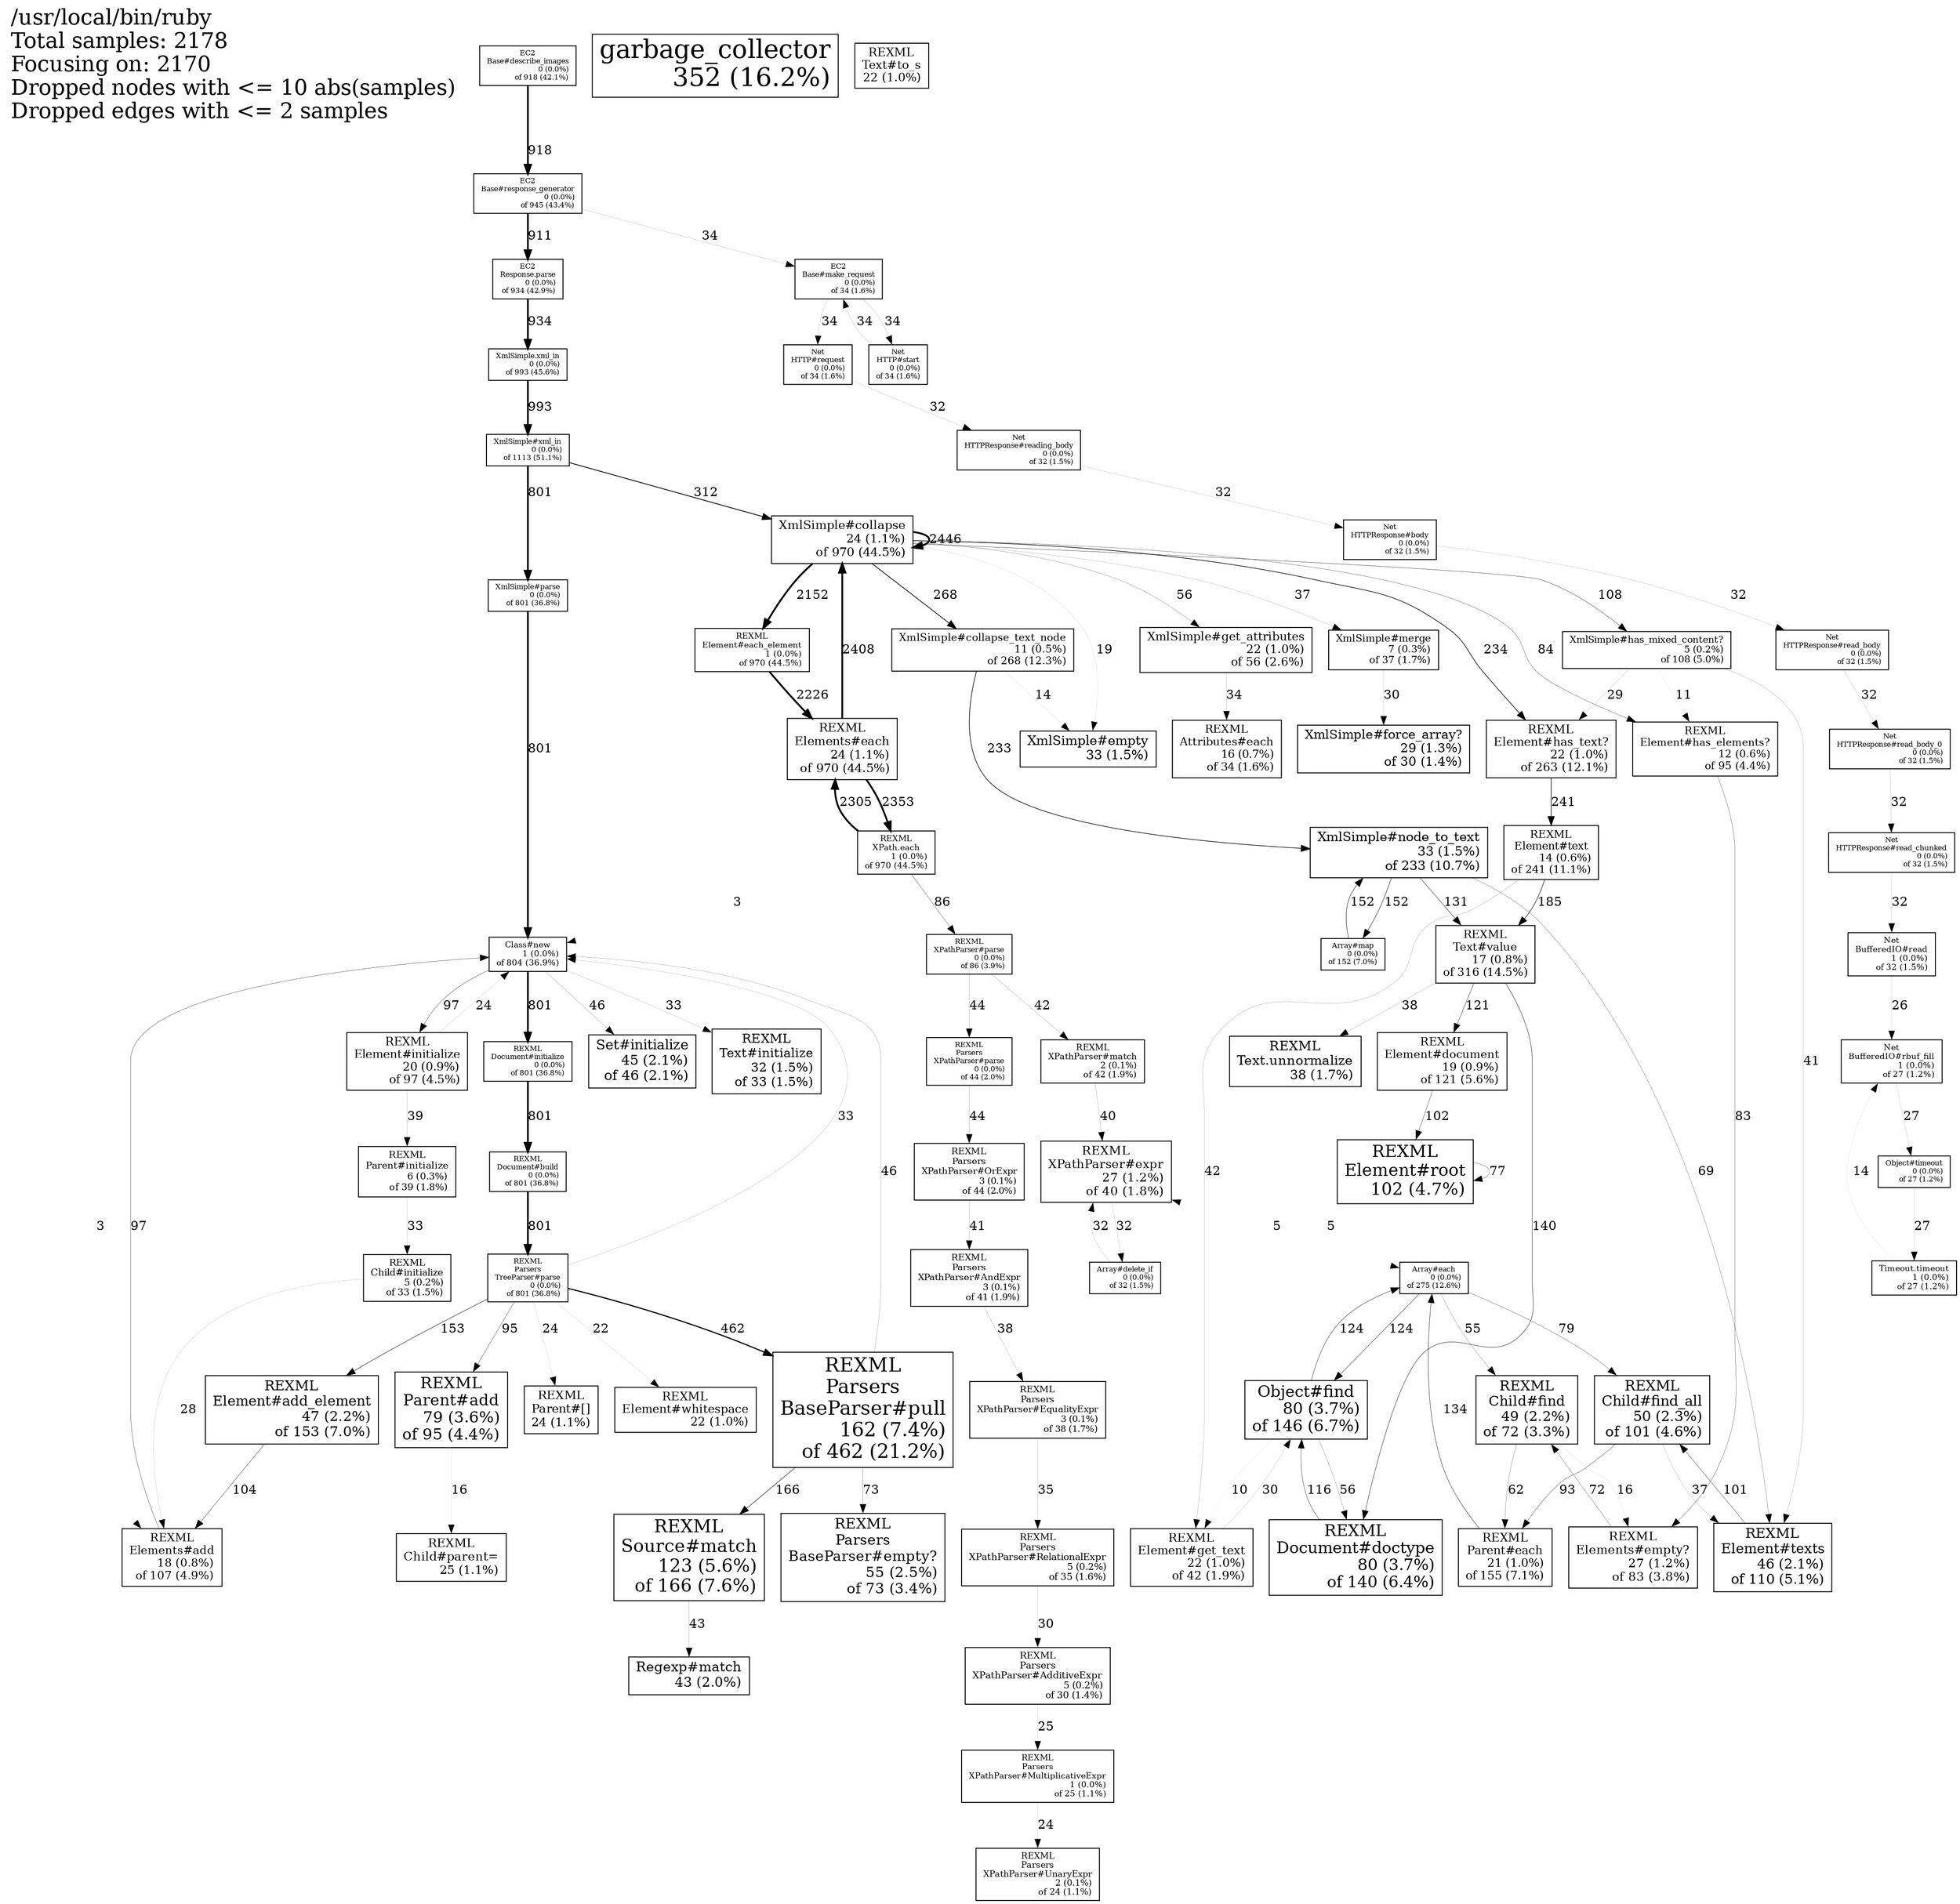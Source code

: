 digraph "/usr/local/bin/ruby; 2178 samples" {
node [width=0.375,height=0.25];
Legend [shape=box,fontsize=24,shape=plaintext,label="/usr/local/bin/ruby\lTotal samples: 2178\lFocusing on: 2170\lDropped nodes with <= 10 abs(samples)\lDropped edges with <= 2 samples\l"];
N1 [label="XmlSimple#xml_in\n0 (0.0%)\rof 1113 (51.1%)\r",shape=box,fontsize=8.0];
N2 [label="XmlSimple.xml_in\n0 (0.0%)\rof 993 (45.6%)\r",shape=box,fontsize=8.0];
N3 [label="REXML\nElement#each_element\n1 (0.0%)\rof 970 (44.5%)\r",shape=box,fontsize=9.1];
N4 [label="REXML\nElements#each\n24 (1.1%)\rof 970 (44.5%)\r",shape=box,fontsize=13.3];
N5 [label="XmlSimple#collapse\n24 (1.1%)\rof 970 (44.5%)\r",shape=box,fontsize=13.3];
N6 [label="REXML\nXPath.each\n1 (0.0%)\rof 970 (44.5%)\r",shape=box,fontsize=9.1];
N7 [label="EC2\nBase#response_generator\n0 (0.0%)\rof 945 (43.4%)\r",shape=box,fontsize=8.0];
N8 [label="EC2\nResponse.parse\n0 (0.0%)\rof 934 (42.9%)\r",shape=box,fontsize=8.0];
N9 [label="EC2\nBase#describe_images\n0 (0.0%)\rof 918 (42.1%)\r",shape=box,fontsize=8.0];
N10 [label="Class#new\n1 (0.0%)\rof 804 (36.9%)\r",shape=box,fontsize=9.1];
N11 [label="REXML\nParsers\nTreeParser#parse\n0 (0.0%)\rof 801 (36.8%)\r",shape=box,fontsize=8.0];
N12 [label="REXML\nDocument#build\n0 (0.0%)\rof 801 (36.8%)\r",shape=box,fontsize=8.0];
N13 [label="XmlSimple#parse\n0 (0.0%)\rof 801 (36.8%)\r",shape=box,fontsize=8.0];
N14 [label="REXML\nDocument#initialize\n0 (0.0%)\rof 801 (36.8%)\r",shape=box,fontsize=8.0];
N15 [label="REXML\nParsers\nBaseParser#pull\n162 (7.4%)\rof 462 (21.2%)\r",shape=box,fontsize=21.7];
N16 [label="garbage_collector\n352 (16.2%)\r",shape=box,fontsize=28.1];
N17 [label="REXML\nText#value\n17 (0.8%)\rof 316 (14.5%)\r",shape=box,fontsize=12.4];
N18 [label="Array#each\n0 (0.0%)\rof 275 (12.6%)\r",shape=box,fontsize=8.0];
N19 [label="XmlSimple#collapse_text_node\n11 (0.5%)\rof 268 (12.3%)\r",shape=box,fontsize=11.6];
N20 [label="REXML\nElement#has_text?\n22 (1.0%)\rof 263 (12.1%)\r",shape=box,fontsize=13.0];
N21 [label="REXML\nElement#text\n14 (0.6%)\rof 241 (11.1%)\r",shape=box,fontsize=12.0];
N22 [label="XmlSimple#node_to_text\n33 (1.5%)\rof 233 (10.7%)\r",shape=box,fontsize=14.2];
N23 [label="REXML\nSource#match\n123 (5.6%)\rof 166 (7.6%)\r",shape=box,fontsize=19.9];
N24 [label="REXML\nParent#each\n21 (1.0%)\rof 155 (7.1%)\r",shape=box,fontsize=12.9];
N25 [label="REXML\nElement#add_element\n47 (2.2%)\rof 153 (7.0%)\r",shape=box,fontsize=15.4];
N26 [label="Array#map\n0 (0.0%)\rof 152 (7.0%)\r",shape=box,fontsize=8.0];
N27 [label="Object#find\n80 (3.7%)\rof 146 (6.7%)\r",shape=box,fontsize=17.6];
N28 [label="REXML\nDocument#doctype\n80 (3.7%)\rof 140 (6.4%)\r",shape=box,fontsize=17.6];
N29 [label="REXML\nElement#document\n19 (0.9%)\rof 121 (5.6%)\r",shape=box,fontsize=12.7];
N30 [label="REXML\nElement#texts\n46 (2.1%)\rof 110 (5.1%)\r",shape=box,fontsize=15.3];
N31 [label="XmlSimple#has_mixed_content?\n5 (0.2%)\rof 108 (5.0%)\r",shape=box,fontsize=10.4];
N32 [label="REXML\nElements#add\n18 (0.8%)\rof 107 (4.9%)\r",shape=box,fontsize=12.6];
N33 [label="REXML\nElement#root\n102 (4.7%)\r",shape=box,fontsize=18.8];
N34 [label="REXML\nChild#find_all\n50 (2.3%)\rof 101 (4.6%)\r",shape=box,fontsize=15.6];
N35 [label="REXML\nElement#initialize\n20 (0.9%)\rof 97 (4.5%)\r",shape=box,fontsize=12.8];
N36 [label="REXML\nParent#add\n79 (3.6%)\rof 95 (4.4%)\r",shape=box,fontsize=17.5];
N37 [label="REXML\nElement#has_elements?\n12 (0.6%)\rof 95 (4.4%)\r",shape=box,fontsize=11.7];
N38 [label="REXML\nXPathParser#parse\n0 (0.0%)\rof 86 (3.9%)\r",shape=box,fontsize=8.0];
N39 [label="REXML\nElements#empty?\n27 (1.2%)\rof 83 (3.8%)\r",shape=box,fontsize=13.6];
N40 [label="REXML\nParsers\nBaseParser#empty?\n55 (2.5%)\rof 73 (3.4%)\r",shape=box,fontsize=16.0];
N41 [label="REXML\nChild#find\n49 (2.2%)\rof 72 (3.3%)\r",shape=box,fontsize=15.5];
N42 [label="XmlSimple#get_attributes\n22 (1.0%)\rof 56 (2.6%)\r",shape=box,fontsize=13.0];
N43 [label="Set#initialize\n45 (2.1%)\rof 46 (2.1%)\r",shape=box,fontsize=15.2];
N44 [label="REXML\nParsers\nXPathParser#parse\n0 (0.0%)\rof 44 (2.0%)\r",shape=box,fontsize=8.0];
N45 [label="REXML\nParsers\nXPathParser#OrExpr\n3 (0.1%)\rof 44 (2.0%)\r",shape=box,fontsize=9.9];
N46 [label="Regexp#match\n43 (2.0%)\r",shape=box,fontsize=15.0];
N47 [label="REXML\nXPathParser#match\n2 (0.1%)\rof 42 (1.9%)\r",shape=box,fontsize=9.5];
N48 [label="REXML\nElement#get_text\n22 (1.0%)\rof 42 (1.9%)\r",shape=box,fontsize=13.0];
N49 [label="REXML\nParsers\nXPathParser#AndExpr\n3 (0.1%)\rof 41 (1.9%)\r",shape=box,fontsize=9.9];
N50 [label="REXML\nXPathParser#expr\n27 (1.2%)\rof 40 (1.8%)\r",shape=box,fontsize=13.6];
N51 [label="REXML\nParent#initialize\n6 (0.3%)\rof 39 (1.8%)\r",shape=box,fontsize=10.6];
N52 [label="REXML\nText.unnormalize\n38 (1.7%)\r",shape=box,fontsize=14.6];
N53 [label="REXML\nParsers\nXPathParser#EqualityExpr\n3 (0.1%)\rof 38 (1.7%)\r",shape=box,fontsize=9.9];
N54 [label="XmlSimple#merge\n7 (0.3%)\rof 37 (1.7%)\r",shape=box,fontsize=10.8];
N55 [label="REXML\nParsers\nXPathParser#RelationalExpr\n5 (0.2%)\rof 35 (1.6%)\r",shape=box,fontsize=10.4];
N56 [label="Net\nHTTP#request\n0 (0.0%)\rof 34 (1.6%)\r",shape=box,fontsize=8.0];
N57 [label="EC2\nBase#make_request\n0 (0.0%)\rof 34 (1.6%)\r",shape=box,fontsize=8.0];
N58 [label="Net\nHTTP#start\n0 (0.0%)\rof 34 (1.6%)\r",shape=box,fontsize=8.0];
N59 [label="REXML\nAttributes#each\n16 (0.7%)\rof 34 (1.6%)\r",shape=box,fontsize=12.3];
N60 [label="REXML\nChild#initialize\n5 (0.2%)\rof 33 (1.5%)\r",shape=box,fontsize=10.4];
N61 [label="XmlSimple#empty\n33 (1.5%)\r",shape=box,fontsize=14.2];
N62 [label="REXML\nText#initialize\n32 (1.5%)\rof 33 (1.5%)\r",shape=box,fontsize=14.1];
N63 [label="Net\nHTTPResponse#read_body_0\n0 (0.0%)\rof 32 (1.5%)\r",shape=box,fontsize=8.0];
N64 [label="Net\nHTTPResponse#read_chunked\n0 (0.0%)\rof 32 (1.5%)\r",shape=box,fontsize=8.0];
N65 [label="Net\nHTTPResponse#read_body\n0 (0.0%)\rof 32 (1.5%)\r",shape=box,fontsize=8.0];
N66 [label="Net\nHTTPResponse#reading_body\n0 (0.0%)\rof 32 (1.5%)\r",shape=box,fontsize=8.0];
N67 [label="Net\nBufferedIO#read\n1 (0.0%)\rof 32 (1.5%)\r",shape=box,fontsize=9.1];
N68 [label="Net\nHTTPResponse#body\n0 (0.0%)\rof 32 (1.5%)\r",shape=box,fontsize=8.0];
N69 [label="Array#delete_if\n0 (0.0%)\rof 32 (1.5%)\r",shape=box,fontsize=8.0];
N70 [label="XmlSimple#force_array?\n29 (1.3%)\rof 30 (1.4%)\r",shape=box,fontsize=13.8];
N71 [label="REXML\nParsers\nXPathParser#AdditiveExpr\n5 (0.2%)\rof 30 (1.4%)\r",shape=box,fontsize=10.4];
N72 [label="Timeout.timeout\n1 (0.0%)\rof 27 (1.2%)\r",shape=box,fontsize=9.1];
N73 [label="Net\nBufferedIO#rbuf_fill\n1 (0.0%)\rof 27 (1.2%)\r",shape=box,fontsize=9.1];
N74 [label="Object#timeout\n0 (0.0%)\rof 27 (1.2%)\r",shape=box,fontsize=8.0];
N75 [label="REXML\nParsers\nXPathParser#MultiplicativeExpr\n1 (0.0%)\rof 25 (1.1%)\r",shape=box,fontsize=9.1];
N76 [label="REXML\nChild#parent=\n25 (1.1%)\r",shape=box,fontsize=13.4];
N77 [label="REXML\nParsers\nXPathParser#UnaryExpr\n2 (0.1%)\rof 24 (1.1%)\r",shape=box,fontsize=9.5];
N78 [label="REXML\nParent#[]\n24 (1.1%)\r",shape=box,fontsize=13.3];
N79 [label="REXML\nText#to_s\n22 (1.0%)\r",shape=box,fontsize=13.0];
N80 [label="REXML\nElement#whitespace\n22 (1.0%)\r",shape=box,fontsize=13.0];
N17 -> N52 [label=38, weight=12, style="setlinewidth(0.105069)"];
N23 -> N46 [label=43, weight=13, style="setlinewidth(0.118894)"];
N4 -> N6 [label=2353, weight=229, style="setlinewidth(2.000000)"];
N35 -> N10 [label=24, weight=9, style="setlinewidth(0.066359)"];
N22 -> N26 [label=152, weight=33, style="setlinewidth(0.420276)"];
N6 -> N4 [label=2305, weight=225, style="setlinewidth(2.000000)"];
N10 -> N62 [label=33, weight=11, style="setlinewidth(0.091244)"];
N17 -> N29 [label=121, weight=28, style="setlinewidth(0.334562)"];
N57 -> N58 [label=34, weight=11, style="setlinewidth(0.094009)"];
N63 -> N64 [label=32, weight=11, style="setlinewidth(0.088479)"];
N5 -> N61 [label=19, weight=7, style="setlinewidth(0.052535)"];
N21 -> N48 [label=42, weight=13, style="setlinewidth(0.116129)"];
N24 -> N18 [label=134, weight=30, style="setlinewidth(0.370507)"];
N15 -> N10 [label=46, weight=14, style="setlinewidth(0.127189)"];
N35 -> N51 [label=39, weight=12, style="setlinewidth(0.107834)"];
N31 -> N30 [label=41, weight=13, style="setlinewidth(0.113364)"];
N69 -> N50 [label=32, weight=11, style="setlinewidth(0.088479)"];
N10 -> N35 [label=97, weight=24, style="setlinewidth(0.268203)"];
N55 -> N71 [label=30, weight=10, style="setlinewidth(0.082949)"];
N5 -> N31 [label=108, weight=26, style="setlinewidth(0.298618)"];
N15 -> N23 [label=166, weight=35, style="setlinewidth(0.458986)"];
N50 -> N69 [label=32, weight=11, style="setlinewidth(0.088479)"];
N21 -> N17 [label=185, weight=38, style="setlinewidth(0.511521)"];
N39 -> N41 [label=72, weight=19, style="setlinewidth(0.199078)"];
N18 -> N41 [label=55, weight=16, style="setlinewidth(0.152074)"];
N27 -> N18 [label=124, weight=29, style="setlinewidth(0.342857)"];
N53 -> N55 [label=35, weight=12, style="setlinewidth(0.096774)"];
N75 -> N77 [label=24, weight=9, style="setlinewidth(0.066359)"];
N57 -> N56 [label=34, weight=11, style="setlinewidth(0.094009)"];
N5 -> N19 [label=268, weight=50, style="setlinewidth(0.741014)"];
N58 -> N57 [label=34, weight=11, style="setlinewidth(0.094009)"];
N41 -> N24 [label=62, weight=17, style="setlinewidth(0.171429)"];
N47 -> N50 [label=40, weight=13, style="setlinewidth(0.110599)"];
N41 -> N39 [label=16, weight=6, style="setlinewidth(0.044240)"];
N15 -> N40 [label=73, weight=20, style="setlinewidth(0.201843)"];
N5 -> N37 [label=84, weight=22, style="setlinewidth(0.232258)"];
N74 -> N72 [label=27, weight=10, style="setlinewidth(0.074654)"];
N14 -> N12 [label=801, weight=107, style="setlinewidth(2.000000)"];
N64 -> N67 [label=32, weight=11, style="setlinewidth(0.088479)"];
N17 -> N28 [label=140, weight=31, style="setlinewidth(0.387097)"];
N10 -> N14 [label=801, weight=107, style="setlinewidth(2.000000)"];
N20 -> N21 [label=241, weight=46, style="setlinewidth(0.666359)"];
N11 -> N10 [label=33, weight=11, style="setlinewidth(0.091244)"];
N72 -> N73 [label=14, weight=6, style="setlinewidth(0.038710)"];
N27 -> N28 [label=56, weight=16, style="setlinewidth(0.154839)"];
N56 -> N66 [label=32, weight=11, style="setlinewidth(0.088479)"];
N48 -> N27 [label=30, weight=10, style="setlinewidth(0.082949)"];
N22 -> N30 [label=69, weight=19, style="setlinewidth(0.190783)"];
N18 -> N27 [label=124, weight=29, style="setlinewidth(0.342857)"];
N65 -> N63 [label=32, weight=11, style="setlinewidth(0.088479)"];
N11 -> N80 [label=22, weight=8, style="setlinewidth(0.060829)"];
N33 -> N33 [label=77, weight=20, style="setlinewidth(0.212903)"];
N4 -> N5 [label=2408, weight=232, style="setlinewidth(2.000000)"];
N50 -> N18 [label=5, weight=3, style="setlinewidth(0.013825)"];
N13 -> N10 [label=801, weight=107, style="setlinewidth(2.000000)"];
N28 -> N27 [label=116, weight=27, style="setlinewidth(0.320737)"];
N8 -> N2 [label=934, weight=120, style="setlinewidth(2.000000)"];
N5 -> N5 [label=2446, weight=235, style="setlinewidth(2.000000)"];
N49 -> N53 [label=38, weight=12, style="setlinewidth(0.105069)"];
N5 -> N3 [label=2152, weight=215, style="setlinewidth(2.000000)"];
N10 -> N32 [label=3, weight=2, style="setlinewidth(0.008295)"];
N19 -> N22 [label=233, weight=45, style="setlinewidth(0.644240)"];
N42 -> N59 [label=34, weight=11, style="setlinewidth(0.094009)"];
N6 -> N38 [label=86, weight=22, style="setlinewidth(0.237788)"];
N54 -> N70 [label=30, weight=10, style="setlinewidth(0.082949)"];
N44 -> N45 [label=44, weight=14, style="setlinewidth(0.121659)"];
N34 -> N24 [label=93, weight=23, style="setlinewidth(0.257143)"];
N12 -> N11 [label=801, weight=107, style="setlinewidth(2.000000)"];
N1 -> N5 [label=312, weight=55, style="setlinewidth(0.862673)"];
N11 -> N78 [label=24, weight=9, style="setlinewidth(0.066359)"];
N31 -> N37 [label=11, weight=5, style="setlinewidth(0.030415)"];
N71 -> N75 [label=25, weight=9, style="setlinewidth(0.069124)"];
N3 -> N4 [label=2226, weight=220, style="setlinewidth(2.000000)"];
N11 -> N15 [label=462, weight=73, style="setlinewidth(1.277419)"];
N7 -> N57 [label=34, weight=11, style="setlinewidth(0.094009)"];
N38 -> N47 [label=42, weight=13, style="setlinewidth(0.116129)"];
N32 -> N10 [label=97, weight=24, style="setlinewidth(0.268203)"];
N1 -> N13 [label=801, weight=107, style="setlinewidth(2.000000)"];
N31 -> N20 [label=29, weight=10, style="setlinewidth(0.080184)"];
N5 -> N54 [label=37, weight=12, style="setlinewidth(0.102304)"];
N27 -> N48 [label=10, weight=5, style="setlinewidth(0.027650)"];
N22 -> N17 [label=131, weight=30, style="setlinewidth(0.362212)"];
N73 -> N74 [label=27, weight=10, style="setlinewidth(0.074654)"];
N45 -> N49 [label=41, weight=13, style="setlinewidth(0.113364)"];
N66 -> N68 [label=32, weight=11, style="setlinewidth(0.088479)"];
N26 -> N22 [label=152, weight=33, style="setlinewidth(0.420276)"];
N11 -> N36 [label=95, weight=24, style="setlinewidth(0.262673)"];
N37 -> N39 [label=83, weight=22, style="setlinewidth(0.229493)"];
N7 -> N8 [label=911, weight=117, style="setlinewidth(2.000000)"];
N60 -> N32 [label=28, weight=10, style="setlinewidth(0.077419)"];
N9 -> N7 [label=918, weight=118, style="setlinewidth(2.000000)"];
N18 -> N50 [label=5, weight=3, style="setlinewidth(0.013825)"];
N10 -> N43 [label=46, weight=14, style="setlinewidth(0.127189)"];
N38 -> N44 [label=44, weight=14, style="setlinewidth(0.121659)"];
N2 -> N1 [label=993, weight=125, style="setlinewidth(2.000000)"];
N51 -> N60 [label=33, weight=11, style="setlinewidth(0.091244)"];
N67 -> N73 [label=26, weight=9, style="setlinewidth(0.071889)"];
N18 -> N34 [label=79, weight=21, style="setlinewidth(0.218433)"];
N68 -> N65 [label=32, weight=11, style="setlinewidth(0.088479)"];
N29 -> N33 [label=102, weight=25, style="setlinewidth(0.282028)"];
N5 -> N42 [label=56, weight=16, style="setlinewidth(0.154839)"];
N6 -> N10 [label=3, weight=2, style="setlinewidth(0.008295)"];
N36 -> N76 [label=16, weight=6, style="setlinewidth(0.044240)"];
N11 -> N25 [label=153, weight=33, style="setlinewidth(0.423041)"];
N30 -> N34 [label=101, weight=25, style="setlinewidth(0.279263)"];
N25 -> N32 [label=104, weight=25, style="setlinewidth(0.287558)"];
N34 -> N30 [label=37, weight=12, style="setlinewidth(0.102304)"];
N19 -> N61 [label=14, weight=6, style="setlinewidth(0.038710)"];
N5 -> N20 [label=234, weight=45, style="setlinewidth(0.647005)"];
}
